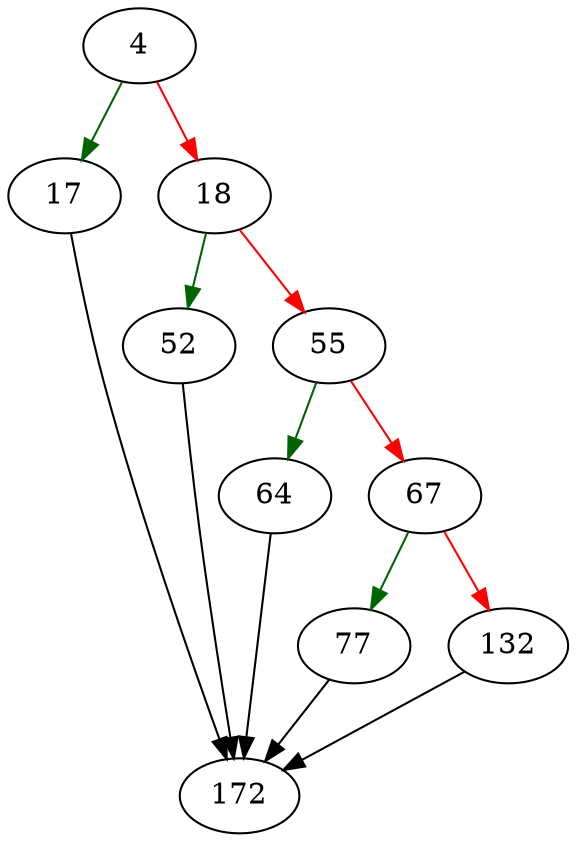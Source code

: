 strict digraph "dropCell" {
	// Node definitions.
	4 [entry=true];
	17;
	18;
	172;
	52;
	55;
	64;
	67;
	77;
	132;

	// Edge definitions.
	4 -> 17 [
		color=darkgreen
		cond=true
	];
	4 -> 18 [
		color=red
		cond=false
	];
	17 -> 172;
	18 -> 52 [
		color=darkgreen
		cond=true
	];
	18 -> 55 [
		color=red
		cond=false
	];
	52 -> 172;
	55 -> 64 [
		color=darkgreen
		cond=true
	];
	55 -> 67 [
		color=red
		cond=false
	];
	64 -> 172;
	67 -> 77 [
		color=darkgreen
		cond=true
	];
	67 -> 132 [
		color=red
		cond=false
	];
	77 -> 172;
	132 -> 172;
}